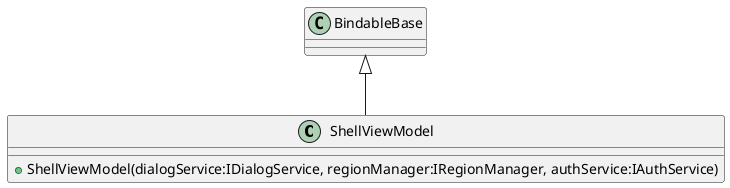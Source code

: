 @startuml
class ShellViewModel {
    + ShellViewModel(dialogService:IDialogService, regionManager:IRegionManager, authService:IAuthService)
}
BindableBase <|-- ShellViewModel
@enduml
